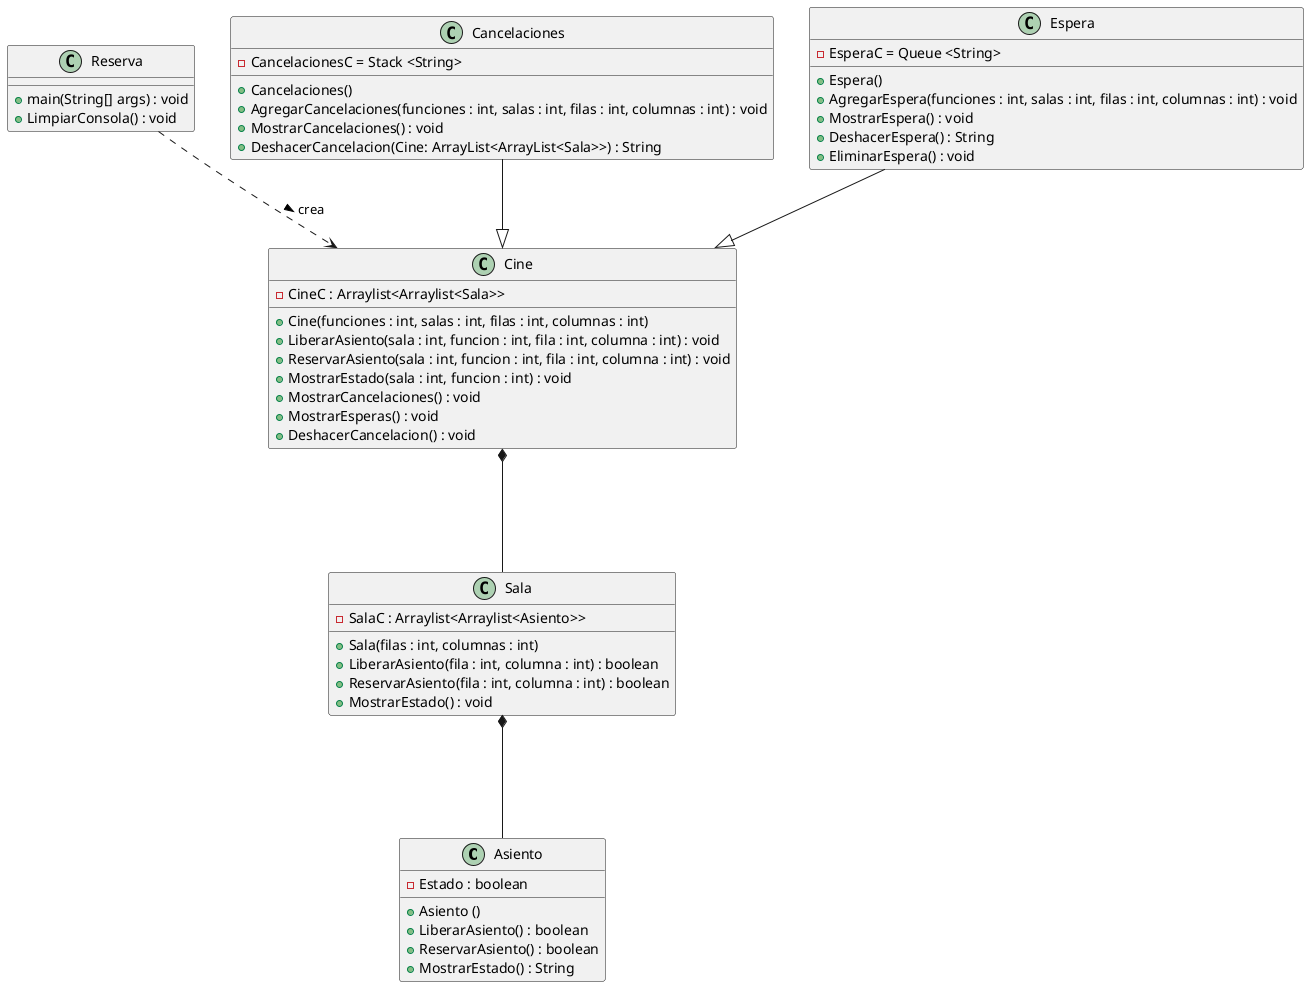 @startuml Sistema de reservas para cine

class Asiento {

    - Estado : boolean
    + Asiento ()
    + LiberarAsiento() : boolean
    + ReservarAsiento() : boolean
    + MostrarEstado() : String
}

class Sala{
    - SalaC : Arraylist<Arraylist<Asiento>>
    + Sala(filas : int, columnas : int)
    + LiberarAsiento(fila : int, columna : int) : boolean
    + ReservarAsiento(fila : int, columna : int) : boolean
    + MostrarEstado() : void
}

class Cine{
    - CineC : Arraylist<Arraylist<Sala>>
    + Cine(funciones : int, salas : int, filas : int, columnas : int)
    + LiberarAsiento(sala : int, funcion : int, fila : int, columna : int) : void
    + ReservarAsiento(sala : int, funcion : int, fila : int, columna : int) : void
    + MostrarEstado(sala : int, funcion : int) : void
    + MostrarCancelaciones() : void
    + MostrarEsperas() : void
    + DeshacerCancelacion() : void
}

class Reserva {
    + main(String[] args) : void
    + LimpiarConsola() : void
}

class Cancelaciones{
    - CancelacionesC = Stack <String>
    + Cancelaciones()
    + AgregarCancelaciones(funciones : int, salas : int, filas : int, columnas : int) : void
    + MostrarCancelaciones() : void
    + DeshacerCancelacion(Cine: ArrayList<ArrayList<Sala>>) : String
}

class Espera{
    - EsperaC = Queue <String>
    + Espera()
    + AgregarEspera(funciones : int, salas : int, filas : int, columnas : int) : void
    + MostrarEspera() : void
    + DeshacerEspera() : String
    + EliminarEspera() : void
}

Cine *--- Sala
Sala *--- Asiento
Reserva ..> Cine : crea >
Cancelaciones --|> Cine 
Espera --|> Cine 

@enduml
